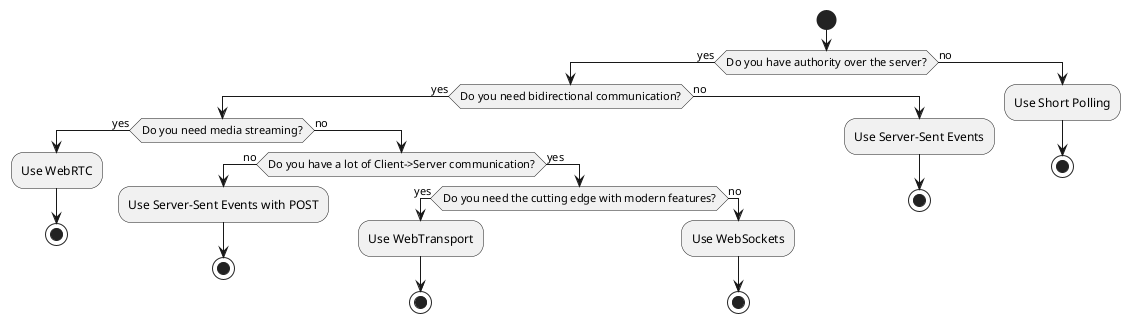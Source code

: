 @startuml
'https://plantuml.com/activity-diagram-beta

start

if (Do you have authority over the server?) then (yes)
    if (Do you need bidirectional communication?) then (yes)
        if (Do you need media streaming?) then (yes)
            :Use WebRTC;
            stop
        else (no)
            if (Do you have a lot of Client->Server communication?) then (no)
                :Use Server-Sent Events with POST;
                stop
            else (yes)
                if (Do you need the cutting edge with modern features?) then (yes)
                    :Use WebTransport;
                    stop
                else (no)
                    :Use WebSockets;
                    stop
                endif
            endif
        endif
    else (no)
        :Use Server-Sent Events;
        stop
    endif
else (no)
    :Use Short Polling;
    stop
endif

@enduml
